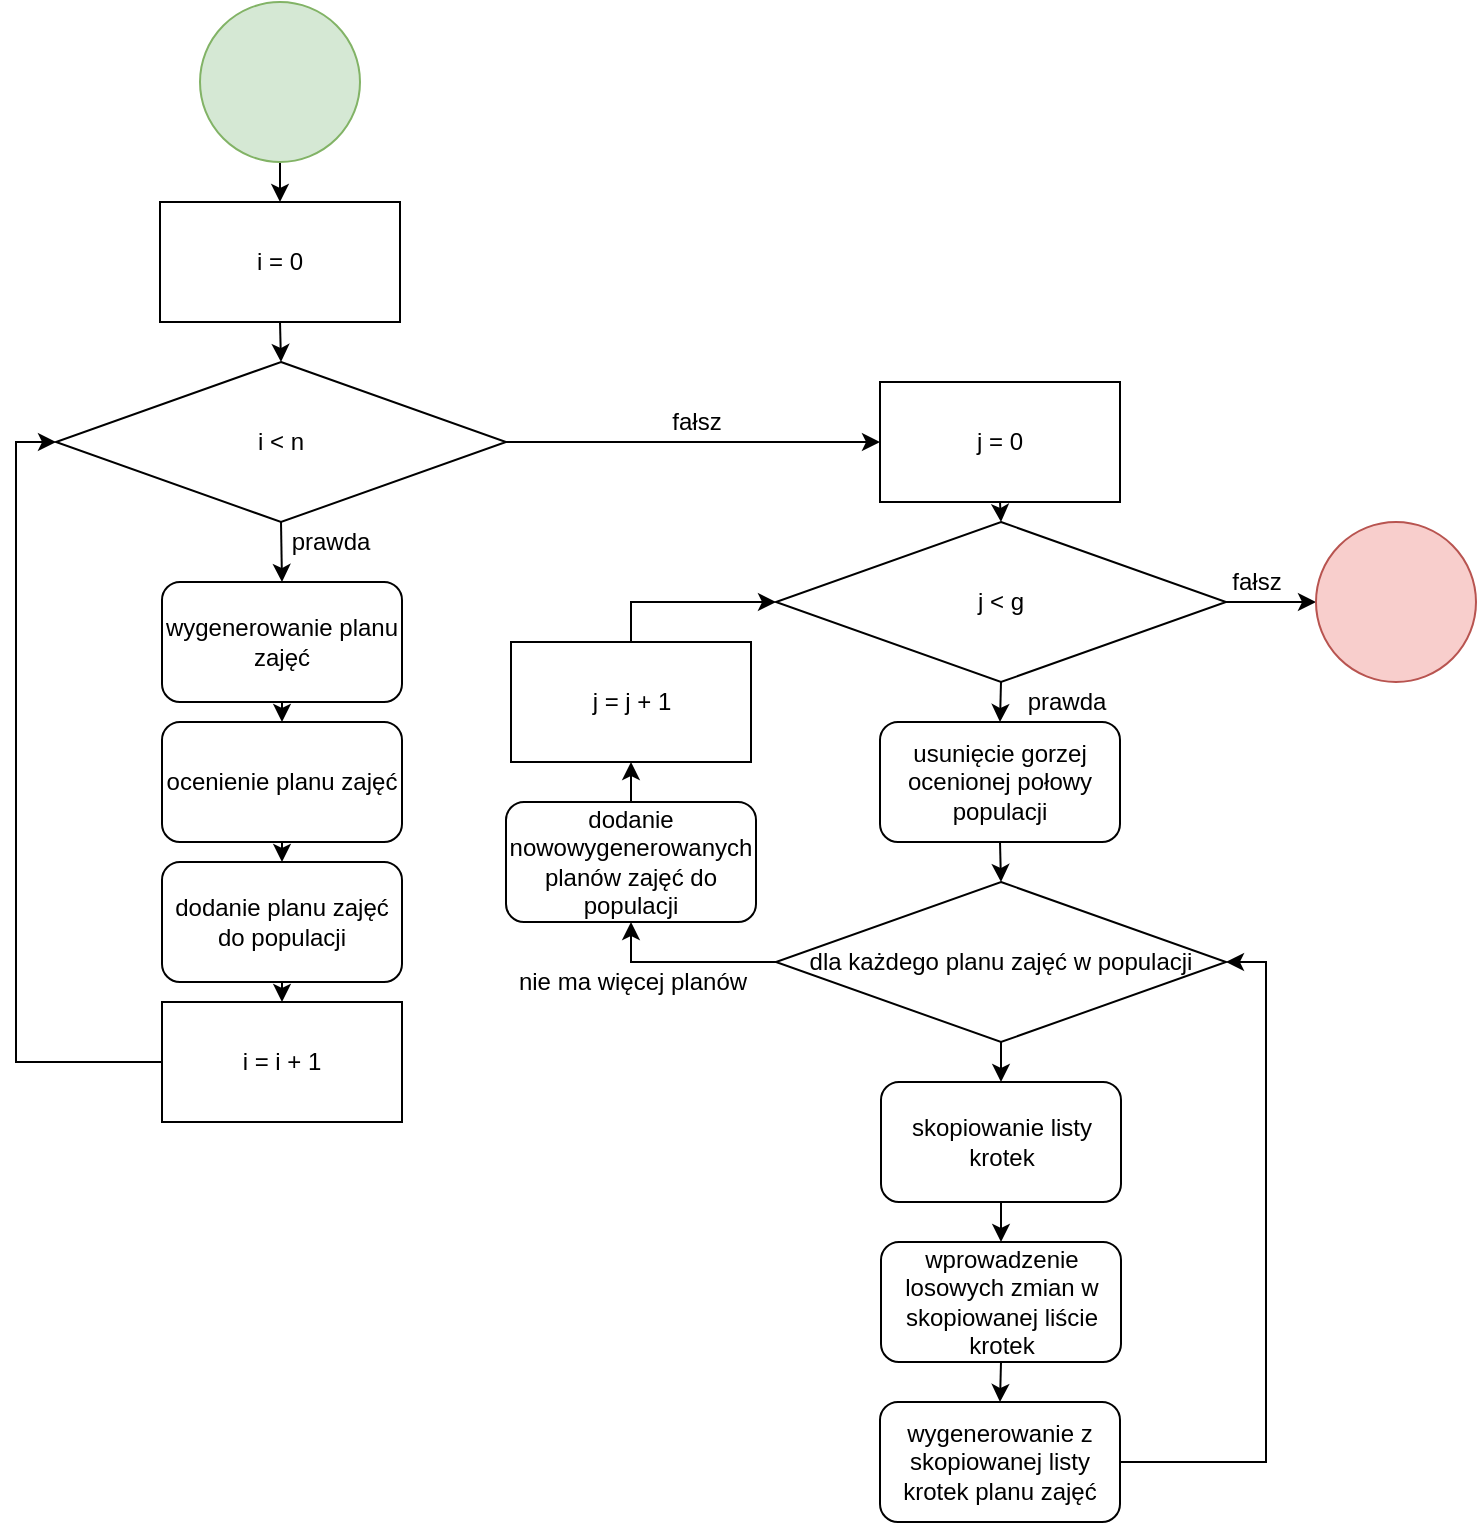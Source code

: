 <mxfile version="16.2.7" type="device"><diagram id="a1yqoX4gNPFkxF44dtj7" name="Page-1"><mxGraphModel dx="1426" dy="820" grid="1" gridSize="10" guides="1" tooltips="1" connect="1" arrows="1" fold="1" page="1" pageScale="1" pageWidth="850" pageHeight="1100" math="0" shadow="0"><root><mxCell id="0"/><mxCell id="1" parent="0"/><mxCell id="VohqFVt6xJapTta2VWdv-38" style="edgeStyle=orthogonalEdgeStyle;rounded=0;orthogonalLoop=1;jettySize=auto;html=1;exitX=0.5;exitY=1;exitDx=0;exitDy=0;entryX=0.5;entryY=0;entryDx=0;entryDy=0;" edge="1" parent="1" source="VohqFVt6xJapTta2VWdv-2" target="VohqFVt6xJapTta2VWdv-35"><mxGeometry relative="1" as="geometry"/></mxCell><mxCell id="VohqFVt6xJapTta2VWdv-2" value="" style="ellipse;whiteSpace=wrap;html=1;aspect=fixed;fillColor=#d5e8d4;strokeColor=#82b366;" vertex="1" parent="1"><mxGeometry x="172" y="10" width="80" height="80" as="geometry"/></mxCell><mxCell id="VohqFVt6xJapTta2VWdv-37" style="edgeStyle=orthogonalEdgeStyle;rounded=0;orthogonalLoop=1;jettySize=auto;html=1;exitX=0.5;exitY=1;exitDx=0;exitDy=0;entryX=0.5;entryY=0;entryDx=0;entryDy=0;" edge="1" parent="1" source="VohqFVt6xJapTta2VWdv-35" target="VohqFVt6xJapTta2VWdv-36"><mxGeometry relative="1" as="geometry"/></mxCell><mxCell id="VohqFVt6xJapTta2VWdv-35" value="i = 0" style="rounded=0;whiteSpace=wrap;html=1;" vertex="1" parent="1"><mxGeometry x="152" y="110" width="120" height="60" as="geometry"/></mxCell><mxCell id="VohqFVt6xJapTta2VWdv-40" style="edgeStyle=orthogonalEdgeStyle;rounded=0;orthogonalLoop=1;jettySize=auto;html=1;exitX=0.5;exitY=1;exitDx=0;exitDy=0;entryX=0.5;entryY=0;entryDx=0;entryDy=0;" edge="1" parent="1" source="VohqFVt6xJapTta2VWdv-36" target="VohqFVt6xJapTta2VWdv-39"><mxGeometry relative="1" as="geometry"/></mxCell><mxCell id="VohqFVt6xJapTta2VWdv-49" style="edgeStyle=orthogonalEdgeStyle;rounded=0;orthogonalLoop=1;jettySize=auto;html=1;exitX=1;exitY=0.5;exitDx=0;exitDy=0;entryX=0;entryY=0.5;entryDx=0;entryDy=0;" edge="1" parent="1" source="VohqFVt6xJapTta2VWdv-36" target="VohqFVt6xJapTta2VWdv-51"><mxGeometry relative="1" as="geometry"><mxPoint x="460" y="230" as="sourcePoint"/><mxPoint x="512" y="230" as="targetPoint"/></mxGeometry></mxCell><mxCell id="VohqFVt6xJapTta2VWdv-36" value="i &amp;lt; n" style="rhombus;whiteSpace=wrap;html=1;" vertex="1" parent="1"><mxGeometry x="100" y="190" width="225" height="80" as="geometry"/></mxCell><mxCell id="VohqFVt6xJapTta2VWdv-46" style="edgeStyle=orthogonalEdgeStyle;rounded=0;orthogonalLoop=1;jettySize=auto;html=1;exitX=0.5;exitY=1;exitDx=0;exitDy=0;entryX=0.5;entryY=0;entryDx=0;entryDy=0;" edge="1" parent="1" source="VohqFVt6xJapTta2VWdv-39" target="VohqFVt6xJapTta2VWdv-45"><mxGeometry relative="1" as="geometry"/></mxCell><mxCell id="VohqFVt6xJapTta2VWdv-39" value="wygenerowanie planu zajęć" style="rounded=1;whiteSpace=wrap;html=1;" vertex="1" parent="1"><mxGeometry x="153" y="300" width="120" height="60" as="geometry"/></mxCell><mxCell id="VohqFVt6xJapTta2VWdv-44" style="edgeStyle=orthogonalEdgeStyle;rounded=0;orthogonalLoop=1;jettySize=auto;html=1;entryX=0;entryY=0.5;entryDx=0;entryDy=0;exitX=0;exitY=0.5;exitDx=0;exitDy=0;" edge="1" parent="1" source="VohqFVt6xJapTta2VWdv-57" target="VohqFVt6xJapTta2VWdv-36"><mxGeometry relative="1" as="geometry"><mxPoint x="60" y="560" as="sourcePoint"/></mxGeometry></mxCell><mxCell id="VohqFVt6xJapTta2VWdv-58" style="edgeStyle=orthogonalEdgeStyle;rounded=0;orthogonalLoop=1;jettySize=auto;html=1;exitX=0.5;exitY=1;exitDx=0;exitDy=0;entryX=0.5;entryY=0;entryDx=0;entryDy=0;" edge="1" parent="1" source="VohqFVt6xJapTta2VWdv-41" target="VohqFVt6xJapTta2VWdv-57"><mxGeometry relative="1" as="geometry"/></mxCell><mxCell id="VohqFVt6xJapTta2VWdv-41" value="dodanie planu zajęć do populacji" style="rounded=1;whiteSpace=wrap;html=1;" vertex="1" parent="1"><mxGeometry x="153" y="440" width="120" height="60" as="geometry"/></mxCell><mxCell id="VohqFVt6xJapTta2VWdv-42" value="prawda" style="text;html=1;align=center;verticalAlign=middle;resizable=0;points=[];autosize=1;strokeColor=none;fillColor=none;" vertex="1" parent="1"><mxGeometry x="212" y="270" width="50" height="20" as="geometry"/></mxCell><mxCell id="VohqFVt6xJapTta2VWdv-47" style="edgeStyle=orthogonalEdgeStyle;rounded=0;orthogonalLoop=1;jettySize=auto;html=1;exitX=0.5;exitY=1;exitDx=0;exitDy=0;entryX=0.5;entryY=0;entryDx=0;entryDy=0;" edge="1" parent="1" source="VohqFVt6xJapTta2VWdv-45" target="VohqFVt6xJapTta2VWdv-41"><mxGeometry relative="1" as="geometry"/></mxCell><mxCell id="VohqFVt6xJapTta2VWdv-45" value="ocenienie planu zajęć" style="rounded=1;whiteSpace=wrap;html=1;" vertex="1" parent="1"><mxGeometry x="153" y="370" width="120" height="60" as="geometry"/></mxCell><mxCell id="VohqFVt6xJapTta2VWdv-50" value="fałsz" style="text;html=1;align=center;verticalAlign=middle;resizable=0;points=[];autosize=1;strokeColor=none;fillColor=none;" vertex="1" parent="1"><mxGeometry x="400" y="210" width="40" height="20" as="geometry"/></mxCell><mxCell id="VohqFVt6xJapTta2VWdv-54" style="edgeStyle=orthogonalEdgeStyle;rounded=0;orthogonalLoop=1;jettySize=auto;html=1;exitX=0.5;exitY=1;exitDx=0;exitDy=0;entryX=0.5;entryY=0;entryDx=0;entryDy=0;" edge="1" parent="1" source="VohqFVt6xJapTta2VWdv-51" target="VohqFVt6xJapTta2VWdv-53"><mxGeometry relative="1" as="geometry"/></mxCell><mxCell id="VohqFVt6xJapTta2VWdv-51" value="j = 0" style="rounded=0;whiteSpace=wrap;html=1;" vertex="1" parent="1"><mxGeometry x="512" y="200" width="120" height="60" as="geometry"/></mxCell><mxCell id="VohqFVt6xJapTta2VWdv-56" style="edgeStyle=orthogonalEdgeStyle;rounded=0;orthogonalLoop=1;jettySize=auto;html=1;exitX=0.5;exitY=1;exitDx=0;exitDy=0;entryX=0.5;entryY=0;entryDx=0;entryDy=0;" edge="1" parent="1" source="VohqFVt6xJapTta2VWdv-53" target="VohqFVt6xJapTta2VWdv-55"><mxGeometry relative="1" as="geometry"/></mxCell><mxCell id="VohqFVt6xJapTta2VWdv-82" style="edgeStyle=orthogonalEdgeStyle;rounded=0;orthogonalLoop=1;jettySize=auto;html=1;exitX=1;exitY=0.5;exitDx=0;exitDy=0;entryX=0;entryY=0.5;entryDx=0;entryDy=0;" edge="1" parent="1" source="VohqFVt6xJapTta2VWdv-53" target="VohqFVt6xJapTta2VWdv-81"><mxGeometry relative="1" as="geometry"/></mxCell><mxCell id="VohqFVt6xJapTta2VWdv-53" value="j &amp;lt; g" style="rhombus;whiteSpace=wrap;html=1;" vertex="1" parent="1"><mxGeometry x="460" y="270" width="225" height="80" as="geometry"/></mxCell><mxCell id="VohqFVt6xJapTta2VWdv-62" style="edgeStyle=orthogonalEdgeStyle;rounded=0;orthogonalLoop=1;jettySize=auto;html=1;exitX=0.5;exitY=1;exitDx=0;exitDy=0;entryX=0.5;entryY=0;entryDx=0;entryDy=0;" edge="1" parent="1" source="VohqFVt6xJapTta2VWdv-55" target="VohqFVt6xJapTta2VWdv-61"><mxGeometry relative="1" as="geometry"/></mxCell><mxCell id="VohqFVt6xJapTta2VWdv-55" value="usunięcie gorzej ocenionej połowy populacji" style="rounded=1;whiteSpace=wrap;html=1;" vertex="1" parent="1"><mxGeometry x="512" y="370" width="120" height="60" as="geometry"/></mxCell><mxCell id="VohqFVt6xJapTta2VWdv-57" value="i = i + 1" style="rounded=0;whiteSpace=wrap;html=1;" vertex="1" parent="1"><mxGeometry x="153" y="510" width="120" height="60" as="geometry"/></mxCell><mxCell id="VohqFVt6xJapTta2VWdv-65" style="edgeStyle=orthogonalEdgeStyle;rounded=0;orthogonalLoop=1;jettySize=auto;html=1;exitX=0.5;exitY=1;exitDx=0;exitDy=0;entryX=0.5;entryY=0;entryDx=0;entryDy=0;" edge="1" parent="1" source="VohqFVt6xJapTta2VWdv-61" target="VohqFVt6xJapTta2VWdv-64"><mxGeometry relative="1" as="geometry"/></mxCell><mxCell id="VohqFVt6xJapTta2VWdv-75" style="edgeStyle=orthogonalEdgeStyle;rounded=0;orthogonalLoop=1;jettySize=auto;html=1;exitX=0;exitY=0.5;exitDx=0;exitDy=0;entryX=0.5;entryY=1;entryDx=0;entryDy=0;" edge="1" parent="1" source="VohqFVt6xJapTta2VWdv-61" target="VohqFVt6xJapTta2VWdv-74"><mxGeometry relative="1" as="geometry"/></mxCell><mxCell id="VohqFVt6xJapTta2VWdv-61" value="dla każdego planu zajęć w populacji" style="rhombus;whiteSpace=wrap;html=1;" vertex="1" parent="1"><mxGeometry x="460" y="450" width="225" height="80" as="geometry"/></mxCell><mxCell id="VohqFVt6xJapTta2VWdv-68" style="edgeStyle=orthogonalEdgeStyle;rounded=0;orthogonalLoop=1;jettySize=auto;html=1;exitX=0.5;exitY=1;exitDx=0;exitDy=0;entryX=0.5;entryY=0;entryDx=0;entryDy=0;" edge="1" parent="1" source="VohqFVt6xJapTta2VWdv-63" target="VohqFVt6xJapTta2VWdv-67"><mxGeometry relative="1" as="geometry"/></mxCell><mxCell id="VohqFVt6xJapTta2VWdv-63" value="wprowadzenie losowych zmian w skopiowanej liście krotek" style="rounded=1;whiteSpace=wrap;html=1;" vertex="1" parent="1"><mxGeometry x="512.5" y="630" width="120" height="60" as="geometry"/></mxCell><mxCell id="VohqFVt6xJapTta2VWdv-66" style="edgeStyle=orthogonalEdgeStyle;rounded=0;orthogonalLoop=1;jettySize=auto;html=1;exitX=0.5;exitY=1;exitDx=0;exitDy=0;entryX=0.5;entryY=0;entryDx=0;entryDy=0;" edge="1" parent="1" source="VohqFVt6xJapTta2VWdv-64" target="VohqFVt6xJapTta2VWdv-63"><mxGeometry relative="1" as="geometry"/></mxCell><mxCell id="VohqFVt6xJapTta2VWdv-64" value="skopiowanie listy krotek" style="rounded=1;whiteSpace=wrap;html=1;" vertex="1" parent="1"><mxGeometry x="512.5" y="550" width="120" height="60" as="geometry"/></mxCell><mxCell id="VohqFVt6xJapTta2VWdv-73" style="edgeStyle=orthogonalEdgeStyle;rounded=0;orthogonalLoop=1;jettySize=auto;html=1;exitX=1;exitY=0.5;exitDx=0;exitDy=0;entryX=1;entryY=0.5;entryDx=0;entryDy=0;" edge="1" parent="1" source="VohqFVt6xJapTta2VWdv-67" target="VohqFVt6xJapTta2VWdv-61"><mxGeometry relative="1" as="geometry"/></mxCell><mxCell id="VohqFVt6xJapTta2VWdv-67" value="wygenerowanie z skopiowanej listy krotek planu zajęć " style="rounded=1;whiteSpace=wrap;html=1;" vertex="1" parent="1"><mxGeometry x="512" y="710" width="120" height="60" as="geometry"/></mxCell><mxCell id="VohqFVt6xJapTta2VWdv-78" style="edgeStyle=orthogonalEdgeStyle;rounded=0;orthogonalLoop=1;jettySize=auto;html=1;exitX=0.5;exitY=0;exitDx=0;exitDy=0;entryX=0.5;entryY=1;entryDx=0;entryDy=0;" edge="1" parent="1" source="VohqFVt6xJapTta2VWdv-74" target="VohqFVt6xJapTta2VWdv-77"><mxGeometry relative="1" as="geometry"/></mxCell><mxCell id="VohqFVt6xJapTta2VWdv-74" value="dodanie nowowygenerowanych planów zajęć do populacji" style="rounded=1;whiteSpace=wrap;html=1;" vertex="1" parent="1"><mxGeometry x="325" y="410" width="125" height="60" as="geometry"/></mxCell><mxCell id="VohqFVt6xJapTta2VWdv-76" value="nie ma więcej planów" style="text;html=1;align=center;verticalAlign=middle;resizable=0;points=[];autosize=1;strokeColor=none;fillColor=none;" vertex="1" parent="1"><mxGeometry x="322.5" y="490" width="130" height="20" as="geometry"/></mxCell><mxCell id="VohqFVt6xJapTta2VWdv-80" style="edgeStyle=orthogonalEdgeStyle;rounded=0;orthogonalLoop=1;jettySize=auto;html=1;exitX=0.5;exitY=0;exitDx=0;exitDy=0;entryX=0;entryY=0.5;entryDx=0;entryDy=0;" edge="1" parent="1" source="VohqFVt6xJapTta2VWdv-77" target="VohqFVt6xJapTta2VWdv-53"><mxGeometry relative="1" as="geometry"/></mxCell><mxCell id="VohqFVt6xJapTta2VWdv-77" value="j = j + 1" style="rounded=0;whiteSpace=wrap;html=1;" vertex="1" parent="1"><mxGeometry x="327.5" y="330" width="120" height="60" as="geometry"/></mxCell><mxCell id="VohqFVt6xJapTta2VWdv-79" value="prawda" style="text;html=1;align=center;verticalAlign=middle;resizable=0;points=[];autosize=1;strokeColor=none;fillColor=none;" vertex="1" parent="1"><mxGeometry x="580" y="350" width="50" height="20" as="geometry"/></mxCell><mxCell id="VohqFVt6xJapTta2VWdv-81" value="" style="ellipse;whiteSpace=wrap;html=1;aspect=fixed;fillColor=#f8cecc;strokeColor=#b85450;" vertex="1" parent="1"><mxGeometry x="730" y="270" width="80" height="80" as="geometry"/></mxCell><mxCell id="VohqFVt6xJapTta2VWdv-83" value="fałsz" style="text;html=1;align=center;verticalAlign=middle;resizable=0;points=[];autosize=1;strokeColor=none;fillColor=none;" vertex="1" parent="1"><mxGeometry x="680" y="290" width="40" height="20" as="geometry"/></mxCell></root></mxGraphModel></diagram></mxfile>
